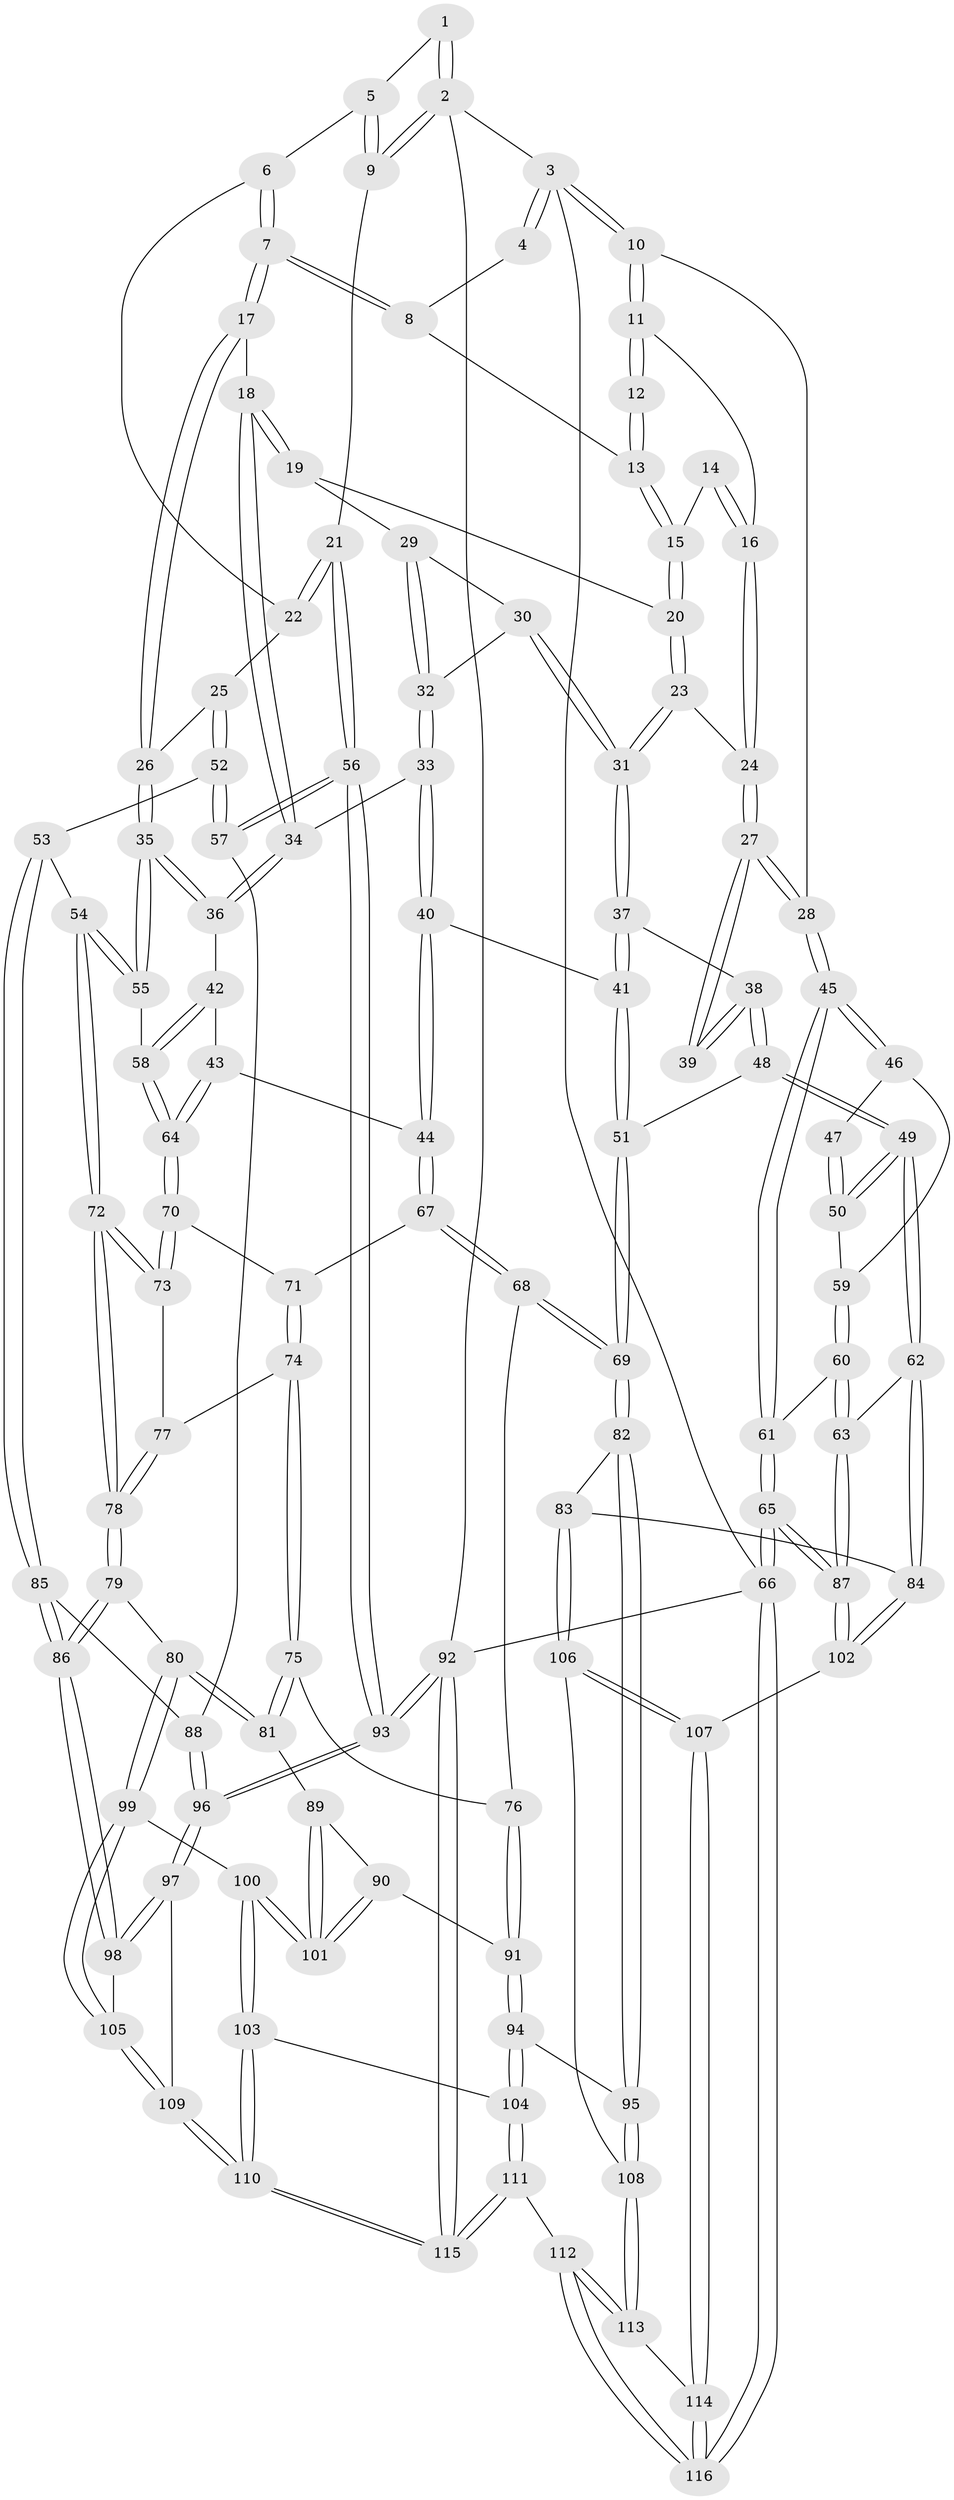 // coarse degree distribution, {3: 0.7068965517241379, 5: 0.08620689655172414, 4: 0.1724137931034483, 2: 0.034482758620689655}
// Generated by graph-tools (version 1.1) at 2025/54/03/04/25 22:54:25]
// undirected, 116 vertices, 287 edges
graph export_dot {
  node [color=gray90,style=filled];
  1 [pos="+0.7496301259285917+0"];
  2 [pos="+1+0"];
  3 [pos="+0+0"];
  4 [pos="+0.5580009237844034+0"];
  5 [pos="+0.8869712719926668+0.09190774993830858"];
  6 [pos="+0.845156121925462+0.13180408548384734"];
  7 [pos="+0.7497891579979162+0.14960567259066107"];
  8 [pos="+0.5556182317660028+0"];
  9 [pos="+1+0.11423175910677606"];
  10 [pos="+0+0"];
  11 [pos="+0.17314279929724002+0.06637631308044485"];
  12 [pos="+0.30523291197789826+0.07882513493960944"];
  13 [pos="+0.52151179597027+0"];
  14 [pos="+0.3151575355574765+0.15332615855140774"];
  15 [pos="+0.5074346112018076+0.06505472474850713"];
  16 [pos="+0.3026062967028938+0.19000578065553267"];
  17 [pos="+0.7294290897931854+0.23124920020902254"];
  18 [pos="+0.6053082852641167+0.2241765050393165"];
  19 [pos="+0.5089144641370624+0.10649685313809927"];
  20 [pos="+0.5052876118059751+0.09949764725203124"];
  21 [pos="+1+0.42015773326338696"];
  22 [pos="+0.8725540043805832+0.19952529719519846"];
  23 [pos="+0.4476402439629454+0.1706345076781313"];
  24 [pos="+0.3124294947285978+0.24736589781327997"];
  25 [pos="+0.7655436521284504+0.3327187217565443"];
  26 [pos="+0.7631462714970778+0.3320599012524938"];
  27 [pos="+0.29081340431800196+0.2907297687720211"];
  28 [pos="+0+0"];
  29 [pos="+0.5135466289558+0.2286227187353649"];
  30 [pos="+0.4678438709544756+0.3147140668419051"];
  31 [pos="+0.44843965329806124+0.3191856699376027"];
  32 [pos="+0.5446680836218596+0.3148297504220779"];
  33 [pos="+0.5574737478157332+0.3199475880986456"];
  34 [pos="+0.5825872024158512+0.3160694015635817"];
  35 [pos="+0.7096576319203666+0.3665814095005161"];
  36 [pos="+0.6536450531602404+0.3680915376849946"];
  37 [pos="+0.4156951266499703+0.3495704505969212"];
  38 [pos="+0.31634943143026684+0.3371008932076148"];
  39 [pos="+0.2951081854421343+0.31181239819041784"];
  40 [pos="+0.5042444808670584+0.4469160162560574"];
  41 [pos="+0.47824367456548483+0.44121461671673534"];
  42 [pos="+0.6077675700307367+0.4190427426960048"];
  43 [pos="+0.5667344490342561+0.4486649655245851"];
  44 [pos="+0.5216290377134389+0.45871132811070214"];
  45 [pos="+0+0.2502017122204557"];
  46 [pos="+0.06784732991605627+0.3631470366977127"];
  47 [pos="+0.21337248488887975+0.35445977424735875"];
  48 [pos="+0.2974794889163849+0.5204614082134591"];
  49 [pos="+0.28019506519130266+0.5312869639836358"];
  50 [pos="+0.18498043062789749+0.4541925793109109"];
  51 [pos="+0.36950644410371125+0.5335101366058504"];
  52 [pos="+1+0.4470696399905491"];
  53 [pos="+0.8989836690669383+0.5057604533393251"];
  54 [pos="+0.7723236878400176+0.5543901943350577"];
  55 [pos="+0.7011494623957468+0.5056567922790043"];
  56 [pos="+1+0.44056159402279993"];
  57 [pos="+1+0.4478604883077159"];
  58 [pos="+0.672308013089964+0.5144323713683752"];
  59 [pos="+0.13958276449920462+0.448153505393552"];
  60 [pos="+0.1025866883627319+0.5425791272367892"];
  61 [pos="+0+0.3808118881811063"];
  62 [pos="+0.21666374735990804+0.6251608383197509"];
  63 [pos="+0.15443635895828275+0.6375176690354627"];
  64 [pos="+0.6515823547499836+0.5251783741784232"];
  65 [pos="+0+0.8324767509394227"];
  66 [pos="+0+1"];
  67 [pos="+0.5328000598488236+0.5275913276024856"];
  68 [pos="+0.4964465951966597+0.6389368935199794"];
  69 [pos="+0.4732760116971344+0.6460023331062923"];
  70 [pos="+0.6439951260941016+0.5350520595256986"];
  71 [pos="+0.5518089073034954+0.5306287783622495"];
  72 [pos="+0.7565994811750696+0.5961584506854545"];
  73 [pos="+0.637483229576641+0.5669220166208644"];
  74 [pos="+0.6263293937513363+0.5946254326139566"];
  75 [pos="+0.5561395260963174+0.6412358924353342"];
  76 [pos="+0.5213916076724517+0.6457125111394897"];
  77 [pos="+0.6314182984925094+0.5919622668269056"];
  78 [pos="+0.7327888234898938+0.6639790825259806"];
  79 [pos="+0.7345933234057126+0.6867726531038395"];
  80 [pos="+0.6805842161829522+0.7018936533949621"];
  81 [pos="+0.6700105863361506+0.7030689426511106"];
  82 [pos="+0.42757627840540635+0.717404291727142"];
  83 [pos="+0.3127120559078104+0.7130726872896153"];
  84 [pos="+0.2764283677109459+0.6901939722460791"];
  85 [pos="+0.8244166417181172+0.6800707287998149"];
  86 [pos="+0.7486196587042477+0.7015096102107738"];
  87 [pos="+0+0.7877855756687144"];
  88 [pos="+0.9094558550512832+0.6909018578517591"];
  89 [pos="+0.6687578100737258+0.7040588481343866"];
  90 [pos="+0.5890277102850047+0.7466521205429231"];
  91 [pos="+0.5774026200554095+0.7411925567829274"];
  92 [pos="+1+1"];
  93 [pos="+1+1"];
  94 [pos="+0.4780932473480335+0.8302463586016148"];
  95 [pos="+0.45441764938773455+0.8157961318477938"];
  96 [pos="+0.9033566224358676+0.8726476979057999"];
  97 [pos="+0.9025078650666225+0.8724033228897639"];
  98 [pos="+0.7588334990969355+0.737358314205161"];
  99 [pos="+0.6482437343011968+0.8199459672799668"];
  100 [pos="+0.616150253926851+0.8154640049730957"];
  101 [pos="+0.6155292033257612+0.8119844133297046"];
  102 [pos="+0.1867766134107477+0.8743013453599636"];
  103 [pos="+0.5858154169571856+0.8390052253222793"];
  104 [pos="+0.5103403289247261+0.8626108570732891"];
  105 [pos="+0.687573324402376+0.8349037514912826"];
  106 [pos="+0.3016078196823939+0.8116991852899652"];
  107 [pos="+0.20099284690097668+0.884823018435838"];
  108 [pos="+0.38487418355624126+0.8615805440676452"];
  109 [pos="+0.7147701207897592+0.9111747763669091"];
  110 [pos="+0.6790358038278459+0.9621260475597107"];
  111 [pos="+0.5543875203281775+1"];
  112 [pos="+0.525873550681831+1"];
  113 [pos="+0.36224646464657234+0.907312208194284"];
  114 [pos="+0.23172566763093785+0.9386198195868414"];
  115 [pos="+0.5805850507819137+1"];
  116 [pos="+0.22519432278831153+1"];
  1 -- 2;
  1 -- 2;
  1 -- 5;
  2 -- 3;
  2 -- 9;
  2 -- 9;
  2 -- 92;
  3 -- 4;
  3 -- 4;
  3 -- 10;
  3 -- 10;
  3 -- 66;
  4 -- 8;
  5 -- 6;
  5 -- 9;
  5 -- 9;
  6 -- 7;
  6 -- 7;
  6 -- 22;
  7 -- 8;
  7 -- 8;
  7 -- 17;
  7 -- 17;
  8 -- 13;
  9 -- 21;
  10 -- 11;
  10 -- 11;
  10 -- 28;
  11 -- 12;
  11 -- 12;
  11 -- 16;
  12 -- 13;
  12 -- 13;
  13 -- 15;
  13 -- 15;
  14 -- 15;
  14 -- 16;
  14 -- 16;
  15 -- 20;
  15 -- 20;
  16 -- 24;
  16 -- 24;
  17 -- 18;
  17 -- 26;
  17 -- 26;
  18 -- 19;
  18 -- 19;
  18 -- 34;
  18 -- 34;
  19 -- 20;
  19 -- 29;
  20 -- 23;
  20 -- 23;
  21 -- 22;
  21 -- 22;
  21 -- 56;
  21 -- 56;
  22 -- 25;
  23 -- 24;
  23 -- 31;
  23 -- 31;
  24 -- 27;
  24 -- 27;
  25 -- 26;
  25 -- 52;
  25 -- 52;
  26 -- 35;
  26 -- 35;
  27 -- 28;
  27 -- 28;
  27 -- 39;
  27 -- 39;
  28 -- 45;
  28 -- 45;
  29 -- 30;
  29 -- 32;
  29 -- 32;
  30 -- 31;
  30 -- 31;
  30 -- 32;
  31 -- 37;
  31 -- 37;
  32 -- 33;
  32 -- 33;
  33 -- 34;
  33 -- 40;
  33 -- 40;
  34 -- 36;
  34 -- 36;
  35 -- 36;
  35 -- 36;
  35 -- 55;
  35 -- 55;
  36 -- 42;
  37 -- 38;
  37 -- 41;
  37 -- 41;
  38 -- 39;
  38 -- 39;
  38 -- 48;
  38 -- 48;
  40 -- 41;
  40 -- 44;
  40 -- 44;
  41 -- 51;
  41 -- 51;
  42 -- 43;
  42 -- 58;
  42 -- 58;
  43 -- 44;
  43 -- 64;
  43 -- 64;
  44 -- 67;
  44 -- 67;
  45 -- 46;
  45 -- 46;
  45 -- 61;
  45 -- 61;
  46 -- 47;
  46 -- 59;
  47 -- 50;
  47 -- 50;
  48 -- 49;
  48 -- 49;
  48 -- 51;
  49 -- 50;
  49 -- 50;
  49 -- 62;
  49 -- 62;
  50 -- 59;
  51 -- 69;
  51 -- 69;
  52 -- 53;
  52 -- 57;
  52 -- 57;
  53 -- 54;
  53 -- 85;
  53 -- 85;
  54 -- 55;
  54 -- 55;
  54 -- 72;
  54 -- 72;
  55 -- 58;
  56 -- 57;
  56 -- 57;
  56 -- 93;
  56 -- 93;
  57 -- 88;
  58 -- 64;
  58 -- 64;
  59 -- 60;
  59 -- 60;
  60 -- 61;
  60 -- 63;
  60 -- 63;
  61 -- 65;
  61 -- 65;
  62 -- 63;
  62 -- 84;
  62 -- 84;
  63 -- 87;
  63 -- 87;
  64 -- 70;
  64 -- 70;
  65 -- 66;
  65 -- 66;
  65 -- 87;
  65 -- 87;
  66 -- 116;
  66 -- 116;
  66 -- 92;
  67 -- 68;
  67 -- 68;
  67 -- 71;
  68 -- 69;
  68 -- 69;
  68 -- 76;
  69 -- 82;
  69 -- 82;
  70 -- 71;
  70 -- 73;
  70 -- 73;
  71 -- 74;
  71 -- 74;
  72 -- 73;
  72 -- 73;
  72 -- 78;
  72 -- 78;
  73 -- 77;
  74 -- 75;
  74 -- 75;
  74 -- 77;
  75 -- 76;
  75 -- 81;
  75 -- 81;
  76 -- 91;
  76 -- 91;
  77 -- 78;
  77 -- 78;
  78 -- 79;
  78 -- 79;
  79 -- 80;
  79 -- 86;
  79 -- 86;
  80 -- 81;
  80 -- 81;
  80 -- 99;
  80 -- 99;
  81 -- 89;
  82 -- 83;
  82 -- 95;
  82 -- 95;
  83 -- 84;
  83 -- 106;
  83 -- 106;
  84 -- 102;
  84 -- 102;
  85 -- 86;
  85 -- 86;
  85 -- 88;
  86 -- 98;
  86 -- 98;
  87 -- 102;
  87 -- 102;
  88 -- 96;
  88 -- 96;
  89 -- 90;
  89 -- 101;
  89 -- 101;
  90 -- 91;
  90 -- 101;
  90 -- 101;
  91 -- 94;
  91 -- 94;
  92 -- 93;
  92 -- 93;
  92 -- 115;
  92 -- 115;
  93 -- 96;
  93 -- 96;
  94 -- 95;
  94 -- 104;
  94 -- 104;
  95 -- 108;
  95 -- 108;
  96 -- 97;
  96 -- 97;
  97 -- 98;
  97 -- 98;
  97 -- 109;
  98 -- 105;
  99 -- 100;
  99 -- 105;
  99 -- 105;
  100 -- 101;
  100 -- 101;
  100 -- 103;
  100 -- 103;
  102 -- 107;
  103 -- 104;
  103 -- 110;
  103 -- 110;
  104 -- 111;
  104 -- 111;
  105 -- 109;
  105 -- 109;
  106 -- 107;
  106 -- 107;
  106 -- 108;
  107 -- 114;
  107 -- 114;
  108 -- 113;
  108 -- 113;
  109 -- 110;
  109 -- 110;
  110 -- 115;
  110 -- 115;
  111 -- 112;
  111 -- 115;
  111 -- 115;
  112 -- 113;
  112 -- 113;
  112 -- 116;
  112 -- 116;
  113 -- 114;
  114 -- 116;
  114 -- 116;
}
